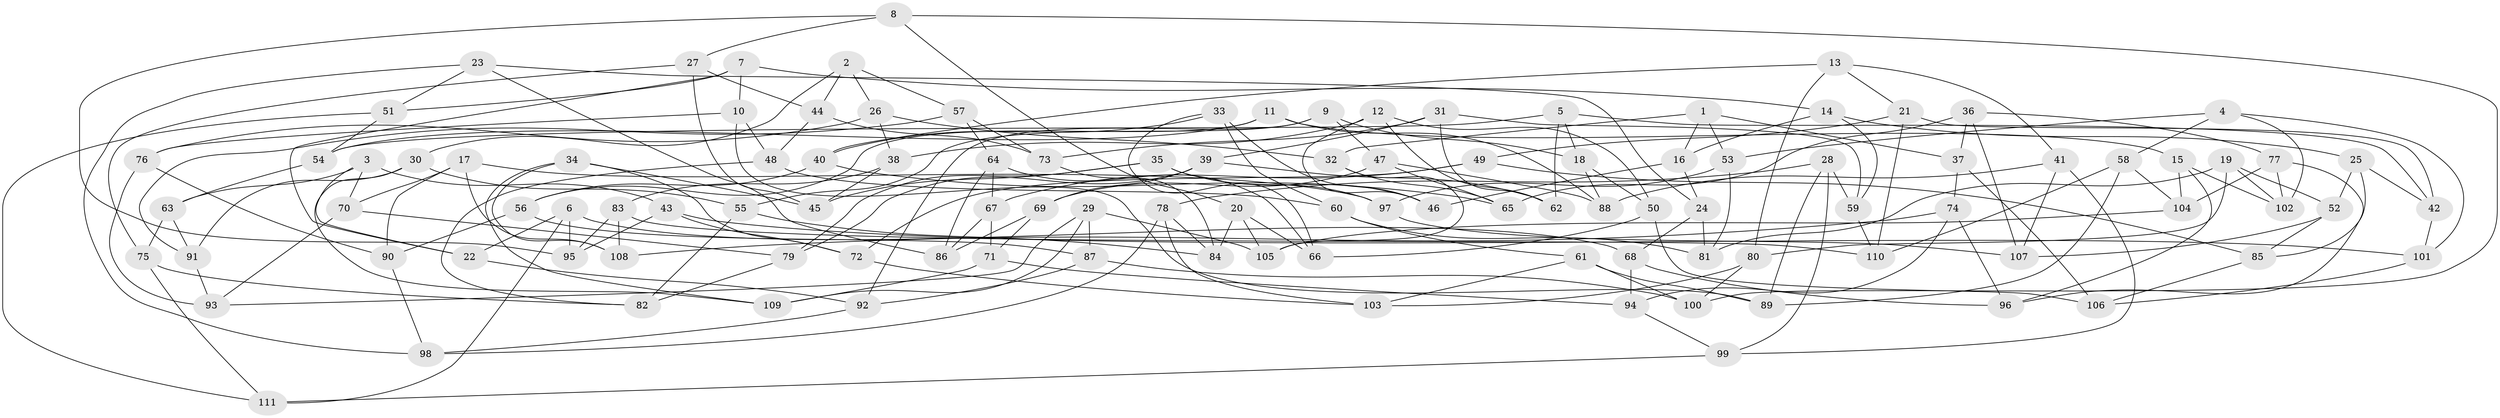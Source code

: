 // coarse degree distribution, {6: 0.5492957746478874, 4: 0.4225352112676056, 3: 0.014084507042253521, 5: 0.014084507042253521}
// Generated by graph-tools (version 1.1) at 2025/52/02/27/25 19:52:27]
// undirected, 111 vertices, 222 edges
graph export_dot {
graph [start="1"]
  node [color=gray90,style=filled];
  1;
  2;
  3;
  4;
  5;
  6;
  7;
  8;
  9;
  10;
  11;
  12;
  13;
  14;
  15;
  16;
  17;
  18;
  19;
  20;
  21;
  22;
  23;
  24;
  25;
  26;
  27;
  28;
  29;
  30;
  31;
  32;
  33;
  34;
  35;
  36;
  37;
  38;
  39;
  40;
  41;
  42;
  43;
  44;
  45;
  46;
  47;
  48;
  49;
  50;
  51;
  52;
  53;
  54;
  55;
  56;
  57;
  58;
  59;
  60;
  61;
  62;
  63;
  64;
  65;
  66;
  67;
  68;
  69;
  70;
  71;
  72;
  73;
  74;
  75;
  76;
  77;
  78;
  79;
  80;
  81;
  82;
  83;
  84;
  85;
  86;
  87;
  88;
  89;
  90;
  91;
  92;
  93;
  94;
  95;
  96;
  97;
  98;
  99;
  100;
  101;
  102;
  103;
  104;
  105;
  106;
  107;
  108;
  109;
  110;
  111;
  1 -- 37;
  1 -- 32;
  1 -- 16;
  1 -- 53;
  2 -- 30;
  2 -- 44;
  2 -- 57;
  2 -- 26;
  3 -- 63;
  3 -- 43;
  3 -- 70;
  3 -- 22;
  4 -- 101;
  4 -- 58;
  4 -- 53;
  4 -- 102;
  5 -- 18;
  5 -- 62;
  5 -- 54;
  5 -- 42;
  6 -- 111;
  6 -- 95;
  6 -- 22;
  6 -- 68;
  7 -- 22;
  7 -- 14;
  7 -- 51;
  7 -- 10;
  8 -- 20;
  8 -- 100;
  8 -- 95;
  8 -- 27;
  9 -- 55;
  9 -- 47;
  9 -- 92;
  9 -- 18;
  10 -- 48;
  10 -- 76;
  10 -- 89;
  11 -- 54;
  11 -- 15;
  11 -- 56;
  11 -- 88;
  12 -- 38;
  12 -- 62;
  12 -- 50;
  12 -- 46;
  13 -- 40;
  13 -- 80;
  13 -- 21;
  13 -- 41;
  14 -- 59;
  14 -- 16;
  14 -- 25;
  15 -- 104;
  15 -- 102;
  15 -- 96;
  16 -- 24;
  16 -- 46;
  17 -- 97;
  17 -- 108;
  17 -- 90;
  17 -- 70;
  18 -- 88;
  18 -- 50;
  19 -- 52;
  19 -- 80;
  19 -- 102;
  19 -- 81;
  20 -- 66;
  20 -- 84;
  20 -- 105;
  21 -- 110;
  21 -- 42;
  21 -- 49;
  22 -- 92;
  23 -- 51;
  23 -- 24;
  23 -- 98;
  23 -- 86;
  24 -- 81;
  24 -- 68;
  25 -- 85;
  25 -- 52;
  25 -- 42;
  26 -- 38;
  26 -- 32;
  26 -- 76;
  27 -- 45;
  27 -- 44;
  27 -- 75;
  28 -- 89;
  28 -- 78;
  28 -- 59;
  28 -- 99;
  29 -- 93;
  29 -- 109;
  29 -- 87;
  29 -- 105;
  30 -- 55;
  30 -- 109;
  30 -- 91;
  31 -- 73;
  31 -- 39;
  31 -- 62;
  31 -- 59;
  32 -- 65;
  32 -- 105;
  33 -- 46;
  33 -- 60;
  33 -- 40;
  33 -- 66;
  34 -- 108;
  34 -- 45;
  34 -- 109;
  34 -- 72;
  35 -- 79;
  35 -- 45;
  35 -- 97;
  35 -- 46;
  36 -- 65;
  36 -- 37;
  36 -- 107;
  36 -- 77;
  37 -- 106;
  37 -- 74;
  38 -- 45;
  38 -- 83;
  39 -- 79;
  39 -- 69;
  39 -- 62;
  40 -- 56;
  40 -- 65;
  41 -- 107;
  41 -- 99;
  41 -- 88;
  42 -- 101;
  43 -- 95;
  43 -- 72;
  43 -- 101;
  44 -- 73;
  44 -- 48;
  47 -- 65;
  47 -- 69;
  47 -- 88;
  48 -- 82;
  48 -- 60;
  49 -- 85;
  49 -- 72;
  49 -- 67;
  50 -- 66;
  50 -- 106;
  51 -- 111;
  51 -- 54;
  52 -- 107;
  52 -- 85;
  53 -- 81;
  53 -- 97;
  54 -- 63;
  55 -- 82;
  55 -- 84;
  56 -- 90;
  56 -- 87;
  57 -- 91;
  57 -- 64;
  57 -- 73;
  58 -- 110;
  58 -- 89;
  58 -- 104;
  59 -- 110;
  60 -- 81;
  60 -- 61;
  61 -- 89;
  61 -- 100;
  61 -- 103;
  63 -- 91;
  63 -- 75;
  64 -- 67;
  64 -- 86;
  64 -- 66;
  67 -- 86;
  67 -- 71;
  68 -- 94;
  68 -- 96;
  69 -- 86;
  69 -- 71;
  70 -- 79;
  70 -- 93;
  71 -- 109;
  71 -- 94;
  72 -- 103;
  73 -- 84;
  74 -- 108;
  74 -- 94;
  74 -- 96;
  75 -- 82;
  75 -- 111;
  76 -- 93;
  76 -- 90;
  77 -- 96;
  77 -- 104;
  77 -- 102;
  78 -- 98;
  78 -- 84;
  78 -- 103;
  79 -- 82;
  80 -- 103;
  80 -- 100;
  83 -- 95;
  83 -- 110;
  83 -- 108;
  85 -- 106;
  87 -- 92;
  87 -- 100;
  90 -- 98;
  91 -- 93;
  92 -- 98;
  94 -- 99;
  97 -- 107;
  99 -- 111;
  101 -- 106;
  104 -- 105;
}
